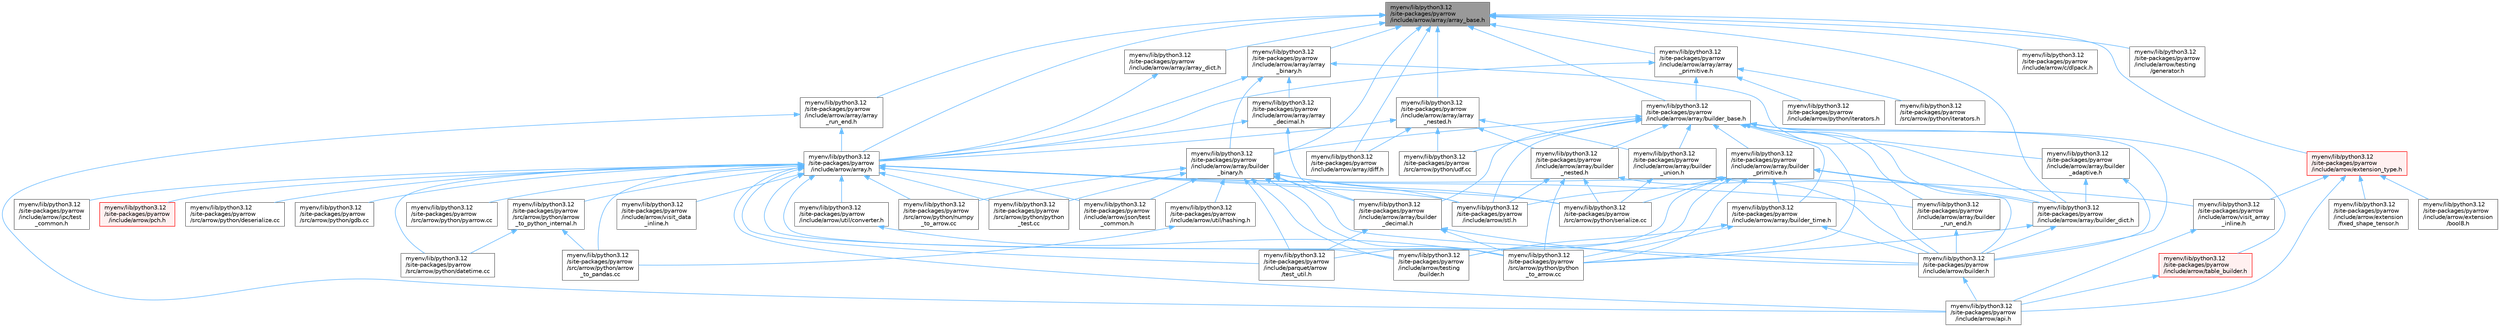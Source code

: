digraph "myenv/lib/python3.12/site-packages/pyarrow/include/arrow/array/array_base.h"
{
 // LATEX_PDF_SIZE
  bgcolor="transparent";
  edge [fontname=Helvetica,fontsize=10,labelfontname=Helvetica,labelfontsize=10];
  node [fontname=Helvetica,fontsize=10,shape=box,height=0.2,width=0.4];
  Node1 [id="Node000001",label="myenv/lib/python3.12\l/site-packages/pyarrow\l/include/arrow/array/array_base.h",height=0.2,width=0.4,color="gray40", fillcolor="grey60", style="filled", fontcolor="black",tooltip=" "];
  Node1 -> Node2 [id="edge1_Node000001_Node000002",dir="back",color="steelblue1",style="solid",tooltip=" "];
  Node2 [id="Node000002",label="myenv/lib/python3.12\l/site-packages/pyarrow\l/include/arrow/array.h",height=0.2,width=0.4,color="grey40", fillcolor="white", style="filled",URL="$array_8h.html",tooltip=" "];
  Node2 -> Node3 [id="edge2_Node000002_Node000003",dir="back",color="steelblue1",style="solid",tooltip=" "];
  Node3 [id="Node000003",label="myenv/lib/python3.12\l/site-packages/pyarrow\l/include/arrow/api.h",height=0.2,width=0.4,color="grey40", fillcolor="white", style="filled",URL="$include_2arrow_2api_8h.html",tooltip=" "];
  Node2 -> Node4 [id="edge3_Node000002_Node000004",dir="back",color="steelblue1",style="solid",tooltip=" "];
  Node4 [id="Node000004",label="myenv/lib/python3.12\l/site-packages/pyarrow\l/include/arrow/array/builder\l_run_end.h",height=0.2,width=0.4,color="grey40", fillcolor="white", style="filled",URL="$builder__run__end_8h.html",tooltip=" "];
  Node4 -> Node5 [id="edge4_Node000004_Node000005",dir="back",color="steelblue1",style="solid",tooltip=" "];
  Node5 [id="Node000005",label="myenv/lib/python3.12\l/site-packages/pyarrow\l/include/arrow/builder.h",height=0.2,width=0.4,color="grey40", fillcolor="white", style="filled",URL="$builder_8h.html",tooltip=" "];
  Node5 -> Node3 [id="edge5_Node000005_Node000003",dir="back",color="steelblue1",style="solid",tooltip=" "];
  Node2 -> Node6 [id="edge6_Node000002_Node000006",dir="back",color="steelblue1",style="solid",tooltip=" "];
  Node6 [id="Node000006",label="myenv/lib/python3.12\l/site-packages/pyarrow\l/include/arrow/ipc/test\l_common.h",height=0.2,width=0.4,color="grey40", fillcolor="white", style="filled",URL="$ipc_2test__common_8h.html",tooltip=" "];
  Node2 -> Node7 [id="edge7_Node000002_Node000007",dir="back",color="steelblue1",style="solid",tooltip=" "];
  Node7 [id="Node000007",label="myenv/lib/python3.12\l/site-packages/pyarrow\l/include/arrow/json/test\l_common.h",height=0.2,width=0.4,color="grey40", fillcolor="white", style="filled",URL="$json_2test__common_8h.html",tooltip=" "];
  Node2 -> Node8 [id="edge8_Node000002_Node000008",dir="back",color="steelblue1",style="solid",tooltip=" "];
  Node8 [id="Node000008",label="myenv/lib/python3.12\l/site-packages/pyarrow\l/include/arrow/pch.h",height=0.2,width=0.4,color="red", fillcolor="#FFF0F0", style="filled",URL="$include_2arrow_2pch_8h.html",tooltip=" "];
  Node2 -> Node16 [id="edge9_Node000002_Node000016",dir="back",color="steelblue1",style="solid",tooltip=" "];
  Node16 [id="Node000016",label="myenv/lib/python3.12\l/site-packages/pyarrow\l/include/arrow/stl.h",height=0.2,width=0.4,color="grey40", fillcolor="white", style="filled",URL="$stl_8h.html",tooltip=" "];
  Node2 -> Node17 [id="edge10_Node000002_Node000017",dir="back",color="steelblue1",style="solid",tooltip=" "];
  Node17 [id="Node000017",label="myenv/lib/python3.12\l/site-packages/pyarrow\l/include/arrow/testing\l/builder.h",height=0.2,width=0.4,color="grey40", fillcolor="white", style="filled",URL="$testing_2builder_8h.html",tooltip=" "];
  Node2 -> Node18 [id="edge11_Node000002_Node000018",dir="back",color="steelblue1",style="solid",tooltip=" "];
  Node18 [id="Node000018",label="myenv/lib/python3.12\l/site-packages/pyarrow\l/include/arrow/util/converter.h",height=0.2,width=0.4,color="grey40", fillcolor="white", style="filled",URL="$util_2converter_8h.html",tooltip=" "];
  Node18 -> Node19 [id="edge12_Node000018_Node000019",dir="back",color="steelblue1",style="solid",tooltip=" "];
  Node19 [id="Node000019",label="myenv/lib/python3.12\l/site-packages/pyarrow\l/src/arrow/python/python\l_to_arrow.cc",height=0.2,width=0.4,color="grey40", fillcolor="white", style="filled",URL="$python__to__arrow_8cc.html",tooltip=" "];
  Node2 -> Node20 [id="edge13_Node000002_Node000020",dir="back",color="steelblue1",style="solid",tooltip=" "];
  Node20 [id="Node000020",label="myenv/lib/python3.12\l/site-packages/pyarrow\l/include/arrow/visit_array\l_inline.h",height=0.2,width=0.4,color="grey40", fillcolor="white", style="filled",URL="$visit__array__inline_8h.html",tooltip=" "];
  Node20 -> Node3 [id="edge14_Node000020_Node000003",dir="back",color="steelblue1",style="solid",tooltip=" "];
  Node2 -> Node21 [id="edge15_Node000002_Node000021",dir="back",color="steelblue1",style="solid",tooltip=" "];
  Node21 [id="Node000021",label="myenv/lib/python3.12\l/site-packages/pyarrow\l/include/arrow/visit_data\l_inline.h",height=0.2,width=0.4,color="grey40", fillcolor="white", style="filled",URL="$visit__data__inline_8h.html",tooltip=" "];
  Node2 -> Node22 [id="edge16_Node000002_Node000022",dir="back",color="steelblue1",style="solid",tooltip=" "];
  Node22 [id="Node000022",label="myenv/lib/python3.12\l/site-packages/pyarrow\l/include/parquet/arrow\l/test_util.h",height=0.2,width=0.4,color="grey40", fillcolor="white", style="filled",URL="$parquet_2arrow_2test__util_8h.html",tooltip=" "];
  Node2 -> Node23 [id="edge17_Node000002_Node000023",dir="back",color="steelblue1",style="solid",tooltip=" "];
  Node23 [id="Node000023",label="myenv/lib/python3.12\l/site-packages/pyarrow\l/src/arrow/python/arrow\l_to_pandas.cc",height=0.2,width=0.4,color="grey40", fillcolor="white", style="filled",URL="$arrow__to__pandas_8cc.html",tooltip=" "];
  Node2 -> Node24 [id="edge18_Node000002_Node000024",dir="back",color="steelblue1",style="solid",tooltip=" "];
  Node24 [id="Node000024",label="myenv/lib/python3.12\l/site-packages/pyarrow\l/src/arrow/python/arrow\l_to_python_internal.h",height=0.2,width=0.4,color="grey40", fillcolor="white", style="filled",URL="$arrow__to__python__internal_8h.html",tooltip=" "];
  Node24 -> Node23 [id="edge19_Node000024_Node000023",dir="back",color="steelblue1",style="solid",tooltip=" "];
  Node24 -> Node25 [id="edge20_Node000024_Node000025",dir="back",color="steelblue1",style="solid",tooltip=" "];
  Node25 [id="Node000025",label="myenv/lib/python3.12\l/site-packages/pyarrow\l/src/arrow/python/datetime.cc",height=0.2,width=0.4,color="grey40", fillcolor="white", style="filled",URL="$datetime_8cc.html",tooltip=" "];
  Node2 -> Node25 [id="edge21_Node000002_Node000025",dir="back",color="steelblue1",style="solid",tooltip=" "];
  Node2 -> Node26 [id="edge22_Node000002_Node000026",dir="back",color="steelblue1",style="solid",tooltip=" "];
  Node26 [id="Node000026",label="myenv/lib/python3.12\l/site-packages/pyarrow\l/src/arrow/python/deserialize.cc",height=0.2,width=0.4,color="grey40", fillcolor="white", style="filled",URL="$deserialize_8cc.html",tooltip=" "];
  Node2 -> Node27 [id="edge23_Node000002_Node000027",dir="back",color="steelblue1",style="solid",tooltip=" "];
  Node27 [id="Node000027",label="myenv/lib/python3.12\l/site-packages/pyarrow\l/src/arrow/python/gdb.cc",height=0.2,width=0.4,color="grey40", fillcolor="white", style="filled",URL="$gdb_8cc.html",tooltip=" "];
  Node2 -> Node28 [id="edge24_Node000002_Node000028",dir="back",color="steelblue1",style="solid",tooltip=" "];
  Node28 [id="Node000028",label="myenv/lib/python3.12\l/site-packages/pyarrow\l/src/arrow/python/numpy\l_to_arrow.cc",height=0.2,width=0.4,color="grey40", fillcolor="white", style="filled",URL="$numpy__to__arrow_8cc.html",tooltip=" "];
  Node2 -> Node29 [id="edge25_Node000002_Node000029",dir="back",color="steelblue1",style="solid",tooltip=" "];
  Node29 [id="Node000029",label="myenv/lib/python3.12\l/site-packages/pyarrow\l/src/arrow/python/pyarrow.cc",height=0.2,width=0.4,color="grey40", fillcolor="white", style="filled",URL="$pyarrow_8cc.html",tooltip=" "];
  Node2 -> Node30 [id="edge26_Node000002_Node000030",dir="back",color="steelblue1",style="solid",tooltip=" "];
  Node30 [id="Node000030",label="myenv/lib/python3.12\l/site-packages/pyarrow\l/src/arrow/python/python\l_test.cc",height=0.2,width=0.4,color="grey40", fillcolor="white", style="filled",URL="$python__test_8cc.html",tooltip=" "];
  Node2 -> Node19 [id="edge27_Node000002_Node000019",dir="back",color="steelblue1",style="solid",tooltip=" "];
  Node2 -> Node31 [id="edge28_Node000002_Node000031",dir="back",color="steelblue1",style="solid",tooltip=" "];
  Node31 [id="Node000031",label="myenv/lib/python3.12\l/site-packages/pyarrow\l/src/arrow/python/serialize.cc",height=0.2,width=0.4,color="grey40", fillcolor="white", style="filled",URL="$serialize_8cc.html",tooltip=" "];
  Node1 -> Node32 [id="edge29_Node000001_Node000032",dir="back",color="steelblue1",style="solid",tooltip=" "];
  Node32 [id="Node000032",label="myenv/lib/python3.12\l/site-packages/pyarrow\l/include/arrow/array/array\l_binary.h",height=0.2,width=0.4,color="grey40", fillcolor="white", style="filled",URL="$array__binary_8h.html",tooltip=" "];
  Node32 -> Node2 [id="edge30_Node000032_Node000002",dir="back",color="steelblue1",style="solid",tooltip=" "];
  Node32 -> Node33 [id="edge31_Node000032_Node000033",dir="back",color="steelblue1",style="solid",tooltip=" "];
  Node33 [id="Node000033",label="myenv/lib/python3.12\l/site-packages/pyarrow\l/include/arrow/array/array\l_decimal.h",height=0.2,width=0.4,color="grey40", fillcolor="white", style="filled",URL="$array__decimal_8h.html",tooltip=" "];
  Node33 -> Node2 [id="edge32_Node000033_Node000002",dir="back",color="steelblue1",style="solid",tooltip=" "];
  Node33 -> Node34 [id="edge33_Node000033_Node000034",dir="back",color="steelblue1",style="solid",tooltip=" "];
  Node34 [id="Node000034",label="myenv/lib/python3.12\l/site-packages/pyarrow\l/include/arrow/array/builder\l_decimal.h",height=0.2,width=0.4,color="grey40", fillcolor="white", style="filled",URL="$builder__decimal_8h.html",tooltip=" "];
  Node34 -> Node5 [id="edge34_Node000034_Node000005",dir="back",color="steelblue1",style="solid",tooltip=" "];
  Node34 -> Node22 [id="edge35_Node000034_Node000022",dir="back",color="steelblue1",style="solid",tooltip=" "];
  Node34 -> Node19 [id="edge36_Node000034_Node000019",dir="back",color="steelblue1",style="solid",tooltip=" "];
  Node32 -> Node35 [id="edge37_Node000032_Node000035",dir="back",color="steelblue1",style="solid",tooltip=" "];
  Node35 [id="Node000035",label="myenv/lib/python3.12\l/site-packages/pyarrow\l/include/arrow/array/builder\l_binary.h",height=0.2,width=0.4,color="grey40", fillcolor="white", style="filled",URL="$builder__binary_8h.html",tooltip=" "];
  Node35 -> Node34 [id="edge38_Node000035_Node000034",dir="back",color="steelblue1",style="solid",tooltip=" "];
  Node35 -> Node5 [id="edge39_Node000035_Node000005",dir="back",color="steelblue1",style="solid",tooltip=" "];
  Node35 -> Node7 [id="edge40_Node000035_Node000007",dir="back",color="steelblue1",style="solid",tooltip=" "];
  Node35 -> Node16 [id="edge41_Node000035_Node000016",dir="back",color="steelblue1",style="solid",tooltip=" "];
  Node35 -> Node17 [id="edge42_Node000035_Node000017",dir="back",color="steelblue1",style="solid",tooltip=" "];
  Node35 -> Node36 [id="edge43_Node000035_Node000036",dir="back",color="steelblue1",style="solid",tooltip=" "];
  Node36 [id="Node000036",label="myenv/lib/python3.12\l/site-packages/pyarrow\l/include/arrow/util/hashing.h",height=0.2,width=0.4,color="grey40", fillcolor="white", style="filled",URL="$hashing_8h.html",tooltip=" "];
  Node36 -> Node23 [id="edge44_Node000036_Node000023",dir="back",color="steelblue1",style="solid",tooltip=" "];
  Node35 -> Node22 [id="edge45_Node000035_Node000022",dir="back",color="steelblue1",style="solid",tooltip=" "];
  Node35 -> Node28 [id="edge46_Node000035_Node000028",dir="back",color="steelblue1",style="solid",tooltip=" "];
  Node35 -> Node30 [id="edge47_Node000035_Node000030",dir="back",color="steelblue1",style="solid",tooltip=" "];
  Node35 -> Node19 [id="edge48_Node000035_Node000019",dir="back",color="steelblue1",style="solid",tooltip=" "];
  Node35 -> Node31 [id="edge49_Node000035_Node000031",dir="back",color="steelblue1",style="solid",tooltip=" "];
  Node32 -> Node37 [id="edge50_Node000032_Node000037",dir="back",color="steelblue1",style="solid",tooltip=" "];
  Node37 [id="Node000037",label="myenv/lib/python3.12\l/site-packages/pyarrow\l/include/arrow/array/builder_dict.h",height=0.2,width=0.4,color="grey40", fillcolor="white", style="filled",URL="$builder__dict_8h.html",tooltip=" "];
  Node37 -> Node5 [id="edge51_Node000037_Node000005",dir="back",color="steelblue1",style="solid",tooltip=" "];
  Node37 -> Node19 [id="edge52_Node000037_Node000019",dir="back",color="steelblue1",style="solid",tooltip=" "];
  Node1 -> Node38 [id="edge53_Node000001_Node000038",dir="back",color="steelblue1",style="solid",tooltip=" "];
  Node38 [id="Node000038",label="myenv/lib/python3.12\l/site-packages/pyarrow\l/include/arrow/array/array_dict.h",height=0.2,width=0.4,color="grey40", fillcolor="white", style="filled",URL="$array__dict_8h.html",tooltip=" "];
  Node38 -> Node2 [id="edge54_Node000038_Node000002",dir="back",color="steelblue1",style="solid",tooltip=" "];
  Node1 -> Node39 [id="edge55_Node000001_Node000039",dir="back",color="steelblue1",style="solid",tooltip=" "];
  Node39 [id="Node000039",label="myenv/lib/python3.12\l/site-packages/pyarrow\l/include/arrow/array/array\l_nested.h",height=0.2,width=0.4,color="grey40", fillcolor="white", style="filled",URL="$array__nested_8h.html",tooltip=" "];
  Node39 -> Node2 [id="edge56_Node000039_Node000002",dir="back",color="steelblue1",style="solid",tooltip=" "];
  Node39 -> Node40 [id="edge57_Node000039_Node000040",dir="back",color="steelblue1",style="solid",tooltip=" "];
  Node40 [id="Node000040",label="myenv/lib/python3.12\l/site-packages/pyarrow\l/include/arrow/array/builder\l_nested.h",height=0.2,width=0.4,color="grey40", fillcolor="white", style="filled",URL="$builder__nested_8h.html",tooltip=" "];
  Node40 -> Node5 [id="edge58_Node000040_Node000005",dir="back",color="steelblue1",style="solid",tooltip=" "];
  Node40 -> Node16 [id="edge59_Node000040_Node000016",dir="back",color="steelblue1",style="solid",tooltip=" "];
  Node40 -> Node19 [id="edge60_Node000040_Node000019",dir="back",color="steelblue1",style="solid",tooltip=" "];
  Node40 -> Node31 [id="edge61_Node000040_Node000031",dir="back",color="steelblue1",style="solid",tooltip=" "];
  Node39 -> Node41 [id="edge62_Node000039_Node000041",dir="back",color="steelblue1",style="solid",tooltip=" "];
  Node41 [id="Node000041",label="myenv/lib/python3.12\l/site-packages/pyarrow\l/include/arrow/array/builder\l_union.h",height=0.2,width=0.4,color="grey40", fillcolor="white", style="filled",URL="$builder__union_8h.html",tooltip=" "];
  Node41 -> Node5 [id="edge63_Node000041_Node000005",dir="back",color="steelblue1",style="solid",tooltip=" "];
  Node41 -> Node31 [id="edge64_Node000041_Node000031",dir="back",color="steelblue1",style="solid",tooltip=" "];
  Node39 -> Node42 [id="edge65_Node000039_Node000042",dir="back",color="steelblue1",style="solid",tooltip=" "];
  Node42 [id="Node000042",label="myenv/lib/python3.12\l/site-packages/pyarrow\l/include/arrow/array/diff.h",height=0.2,width=0.4,color="grey40", fillcolor="white", style="filled",URL="$diff_8h.html",tooltip=" "];
  Node39 -> Node43 [id="edge66_Node000039_Node000043",dir="back",color="steelblue1",style="solid",tooltip=" "];
  Node43 [id="Node000043",label="myenv/lib/python3.12\l/site-packages/pyarrow\l/src/arrow/python/udf.cc",height=0.2,width=0.4,color="grey40", fillcolor="white", style="filled",URL="$udf_8cc.html",tooltip=" "];
  Node1 -> Node44 [id="edge67_Node000001_Node000044",dir="back",color="steelblue1",style="solid",tooltip=" "];
  Node44 [id="Node000044",label="myenv/lib/python3.12\l/site-packages/pyarrow\l/include/arrow/array/array\l_primitive.h",height=0.2,width=0.4,color="grey40", fillcolor="white", style="filled",URL="$array__primitive_8h.html",tooltip=" "];
  Node44 -> Node2 [id="edge68_Node000044_Node000002",dir="back",color="steelblue1",style="solid",tooltip=" "];
  Node44 -> Node45 [id="edge69_Node000044_Node000045",dir="back",color="steelblue1",style="solid",tooltip=" "];
  Node45 [id="Node000045",label="myenv/lib/python3.12\l/site-packages/pyarrow\l/include/arrow/array/builder_base.h",height=0.2,width=0.4,color="grey40", fillcolor="white", style="filled",URL="$builder__base_8h.html",tooltip=" "];
  Node45 -> Node46 [id="edge70_Node000045_Node000046",dir="back",color="steelblue1",style="solid",tooltip=" "];
  Node46 [id="Node000046",label="myenv/lib/python3.12\l/site-packages/pyarrow\l/include/arrow/array/builder\l_adaptive.h",height=0.2,width=0.4,color="grey40", fillcolor="white", style="filled",URL="$builder__adaptive_8h.html",tooltip=" "];
  Node46 -> Node37 [id="edge71_Node000046_Node000037",dir="back",color="steelblue1",style="solid",tooltip=" "];
  Node46 -> Node5 [id="edge72_Node000046_Node000005",dir="back",color="steelblue1",style="solid",tooltip=" "];
  Node45 -> Node35 [id="edge73_Node000045_Node000035",dir="back",color="steelblue1",style="solid",tooltip=" "];
  Node45 -> Node34 [id="edge74_Node000045_Node000034",dir="back",color="steelblue1",style="solid",tooltip=" "];
  Node45 -> Node37 [id="edge75_Node000045_Node000037",dir="back",color="steelblue1",style="solid",tooltip=" "];
  Node45 -> Node40 [id="edge76_Node000045_Node000040",dir="back",color="steelblue1",style="solid",tooltip=" "];
  Node45 -> Node47 [id="edge77_Node000045_Node000047",dir="back",color="steelblue1",style="solid",tooltip=" "];
  Node47 [id="Node000047",label="myenv/lib/python3.12\l/site-packages/pyarrow\l/include/arrow/array/builder\l_primitive.h",height=0.2,width=0.4,color="grey40", fillcolor="white", style="filled",URL="$builder__primitive_8h.html",tooltip=" "];
  Node47 -> Node37 [id="edge78_Node000047_Node000037",dir="back",color="steelblue1",style="solid",tooltip=" "];
  Node47 -> Node48 [id="edge79_Node000047_Node000048",dir="back",color="steelblue1",style="solid",tooltip=" "];
  Node48 [id="Node000048",label="myenv/lib/python3.12\l/site-packages/pyarrow\l/include/arrow/array/builder_time.h",height=0.2,width=0.4,color="grey40", fillcolor="white", style="filled",URL="$builder__time_8h.html",tooltip=" "];
  Node48 -> Node5 [id="edge80_Node000048_Node000005",dir="back",color="steelblue1",style="solid",tooltip=" "];
  Node48 -> Node17 [id="edge81_Node000048_Node000017",dir="back",color="steelblue1",style="solid",tooltip=" "];
  Node48 -> Node19 [id="edge82_Node000048_Node000019",dir="back",color="steelblue1",style="solid",tooltip=" "];
  Node47 -> Node5 [id="edge83_Node000047_Node000005",dir="back",color="steelblue1",style="solid",tooltip=" "];
  Node47 -> Node16 [id="edge84_Node000047_Node000016",dir="back",color="steelblue1",style="solid",tooltip=" "];
  Node47 -> Node17 [id="edge85_Node000047_Node000017",dir="back",color="steelblue1",style="solid",tooltip=" "];
  Node47 -> Node22 [id="edge86_Node000047_Node000022",dir="back",color="steelblue1",style="solid",tooltip=" "];
  Node47 -> Node19 [id="edge87_Node000047_Node000019",dir="back",color="steelblue1",style="solid",tooltip=" "];
  Node47 -> Node31 [id="edge88_Node000047_Node000031",dir="back",color="steelblue1",style="solid",tooltip=" "];
  Node45 -> Node4 [id="edge89_Node000045_Node000004",dir="back",color="steelblue1",style="solid",tooltip=" "];
  Node45 -> Node48 [id="edge90_Node000045_Node000048",dir="back",color="steelblue1",style="solid",tooltip=" "];
  Node45 -> Node41 [id="edge91_Node000045_Node000041",dir="back",color="steelblue1",style="solid",tooltip=" "];
  Node45 -> Node5 [id="edge92_Node000045_Node000005",dir="back",color="steelblue1",style="solid",tooltip=" "];
  Node45 -> Node16 [id="edge93_Node000045_Node000016",dir="back",color="steelblue1",style="solid",tooltip=" "];
  Node45 -> Node49 [id="edge94_Node000045_Node000049",dir="back",color="steelblue1",style="solid",tooltip=" "];
  Node49 [id="Node000049",label="myenv/lib/python3.12\l/site-packages/pyarrow\l/include/arrow/table_builder.h",height=0.2,width=0.4,color="red", fillcolor="#FFF0F0", style="filled",URL="$table__builder_8h.html",tooltip=" "];
  Node49 -> Node3 [id="edge95_Node000049_Node000003",dir="back",color="steelblue1",style="solid",tooltip=" "];
  Node45 -> Node19 [id="edge96_Node000045_Node000019",dir="back",color="steelblue1",style="solid",tooltip=" "];
  Node45 -> Node43 [id="edge97_Node000045_Node000043",dir="back",color="steelblue1",style="solid",tooltip=" "];
  Node44 -> Node51 [id="edge98_Node000044_Node000051",dir="back",color="steelblue1",style="solid",tooltip=" "];
  Node51 [id="Node000051",label="myenv/lib/python3.12\l/site-packages/pyarrow\l/include/arrow/python/iterators.h",height=0.2,width=0.4,color="grey40", fillcolor="white", style="filled",URL="$include_2arrow_2python_2iterators_8h.html",tooltip=" "];
  Node44 -> Node52 [id="edge99_Node000044_Node000052",dir="back",color="steelblue1",style="solid",tooltip=" "];
  Node52 [id="Node000052",label="myenv/lib/python3.12\l/site-packages/pyarrow\l/src/arrow/python/iterators.h",height=0.2,width=0.4,color="grey40", fillcolor="white", style="filled",URL="$src_2arrow_2python_2iterators_8h.html",tooltip=" "];
  Node1 -> Node53 [id="edge100_Node000001_Node000053",dir="back",color="steelblue1",style="solid",tooltip=" "];
  Node53 [id="Node000053",label="myenv/lib/python3.12\l/site-packages/pyarrow\l/include/arrow/array/array\l_run_end.h",height=0.2,width=0.4,color="grey40", fillcolor="white", style="filled",URL="$array__run__end_8h.html",tooltip=" "];
  Node53 -> Node3 [id="edge101_Node000053_Node000003",dir="back",color="steelblue1",style="solid",tooltip=" "];
  Node53 -> Node2 [id="edge102_Node000053_Node000002",dir="back",color="steelblue1",style="solid",tooltip=" "];
  Node1 -> Node45 [id="edge103_Node000001_Node000045",dir="back",color="steelblue1",style="solid",tooltip=" "];
  Node1 -> Node35 [id="edge104_Node000001_Node000035",dir="back",color="steelblue1",style="solid",tooltip=" "];
  Node1 -> Node37 [id="edge105_Node000001_Node000037",dir="back",color="steelblue1",style="solid",tooltip=" "];
  Node1 -> Node42 [id="edge106_Node000001_Node000042",dir="back",color="steelblue1",style="solid",tooltip=" "];
  Node1 -> Node54 [id="edge107_Node000001_Node000054",dir="back",color="steelblue1",style="solid",tooltip=" "];
  Node54 [id="Node000054",label="myenv/lib/python3.12\l/site-packages/pyarrow\l/include/arrow/c/dlpack.h",height=0.2,width=0.4,color="grey40", fillcolor="white", style="filled",URL="$dlpack_8h.html",tooltip="The common header of DLPack."];
  Node1 -> Node55 [id="edge108_Node000001_Node000055",dir="back",color="steelblue1",style="solid",tooltip=" "];
  Node55 [id="Node000055",label="myenv/lib/python3.12\l/site-packages/pyarrow\l/include/arrow/extension_type.h",height=0.2,width=0.4,color="red", fillcolor="#FFF0F0", style="filled",URL="$include_2arrow_2extension__type_8h.html",tooltip=" "];
  Node55 -> Node3 [id="edge109_Node000055_Node000003",dir="back",color="steelblue1",style="solid",tooltip=" "];
  Node55 -> Node56 [id="edge110_Node000055_Node000056",dir="back",color="steelblue1",style="solid",tooltip=" "];
  Node56 [id="Node000056",label="myenv/lib/python3.12\l/site-packages/pyarrow\l/include/arrow/extension\l/bool8.h",height=0.2,width=0.4,color="grey40", fillcolor="white", style="filled",URL="$bool8_8h.html",tooltip=" "];
  Node55 -> Node57 [id="edge111_Node000055_Node000057",dir="back",color="steelblue1",style="solid",tooltip=" "];
  Node57 [id="Node000057",label="myenv/lib/python3.12\l/site-packages/pyarrow\l/include/arrow/extension\l/fixed_shape_tensor.h",height=0.2,width=0.4,color="grey40", fillcolor="white", style="filled",URL="$fixed__shape__tensor_8h.html",tooltip=" "];
  Node55 -> Node20 [id="edge112_Node000055_Node000020",dir="back",color="steelblue1",style="solid",tooltip=" "];
  Node1 -> Node123 [id="edge113_Node000001_Node000123",dir="back",color="steelblue1",style="solid",tooltip=" "];
  Node123 [id="Node000123",label="myenv/lib/python3.12\l/site-packages/pyarrow\l/include/arrow/testing\l/generator.h",height=0.2,width=0.4,color="grey40", fillcolor="white", style="filled",URL="$generator_8h.html",tooltip=" "];
}
